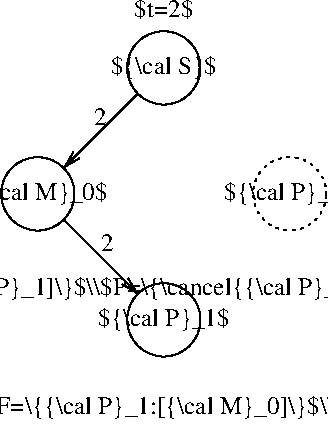#FIG 3.2  Produced by xfig version 3.2.6
Landscape
Center
Metric
Letter
100.00
Single
-2
1200 2
1 3 0 1 0 7 55 -1 20 0.000 1 0.0000 0 1800 262 262 0 1800 262 1800
1 3 2 1 0 7 55 -1 20 3.000 1 0.0000 1800 1800 262 262 1800 1800 2062 1800
1 3 0 1 0 7 55 -1 20 0.000 1 0.0000 900 2700 262 262 900 2700 1162 2700
1 3 0 1 0 7 55 -1 20 0.000 1 0.0000 900 900 262 262 900 900 1162 900
2 1 0 1 0 7 60 -1 -1 0.000 0 0 -1 1 0 2
	0 0 1.00 60.00 120.00
	 900 900 180 1620
2 1 0 1 0 7 60 -1 -1 0.000 0 0 -1 1 0 2
	0 0 1.00 60.00 120.00
	 0 1800 720 2520
4 1 0 50 -1 0 12 0.0000 6 165 1080 0 1845 ${\\cal M}_0$\001
4 1 0 50 -1 0 12 0.0000 6 165 1080 900 2745 ${\\cal P}_1$\001
4 1 0 50 -1 0 12 0.0000 6 165 900 900 945 ${\\cal S}$\001
4 1 0 50 -1 0 12 0.0000 6 165 1080 1800 1845 ${\\cal P}_2$\001
4 1 0 60 -1 0 12 0.0000 6 135 90 450 1305 2\001
4 1 0 60 -1 0 12 0.0000 6 135 90 495 2205 2\001
4 1 0 50 -1 0 12 0.0000 6 135 450 900 540 $t=2$\001
4 1 0 50 -1 0 12 0.0000 6 180 9090 -90 2520 \\begin{tabular}{c}0,1,2\\\\$F=\\{{\\cal M}_0:[{\\cal P}_1]\\}$\\\\$P=\\{\\cancel{{\\cal P}_1: 2}\\}$\\end{tabular}\001
4 1 0 51 -1 0 12 0.0000 6 180 6750 900 3375 \\begin{tabular}{c}2\\\\$F=\\{{\\cal P}_1:[{\\cal M}_0]\\}$\\\\$P=\\{\\}$\\end{tabular}\001
